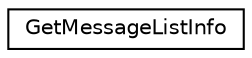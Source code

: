 digraph "Graphical Class Hierarchy"
{
  edge [fontname="Helvetica",fontsize="10",labelfontname="Helvetica",labelfontsize="10"];
  node [fontname="Helvetica",fontsize="10",shape=record];
  rankdir="LR";
  Node0 [label="GetMessageListInfo",height=0.2,width=0.4,color="black", fillcolor="white", style="filled",URL="$struct_get_message_list_info.html",tooltip="Get list of message info. "];
}

